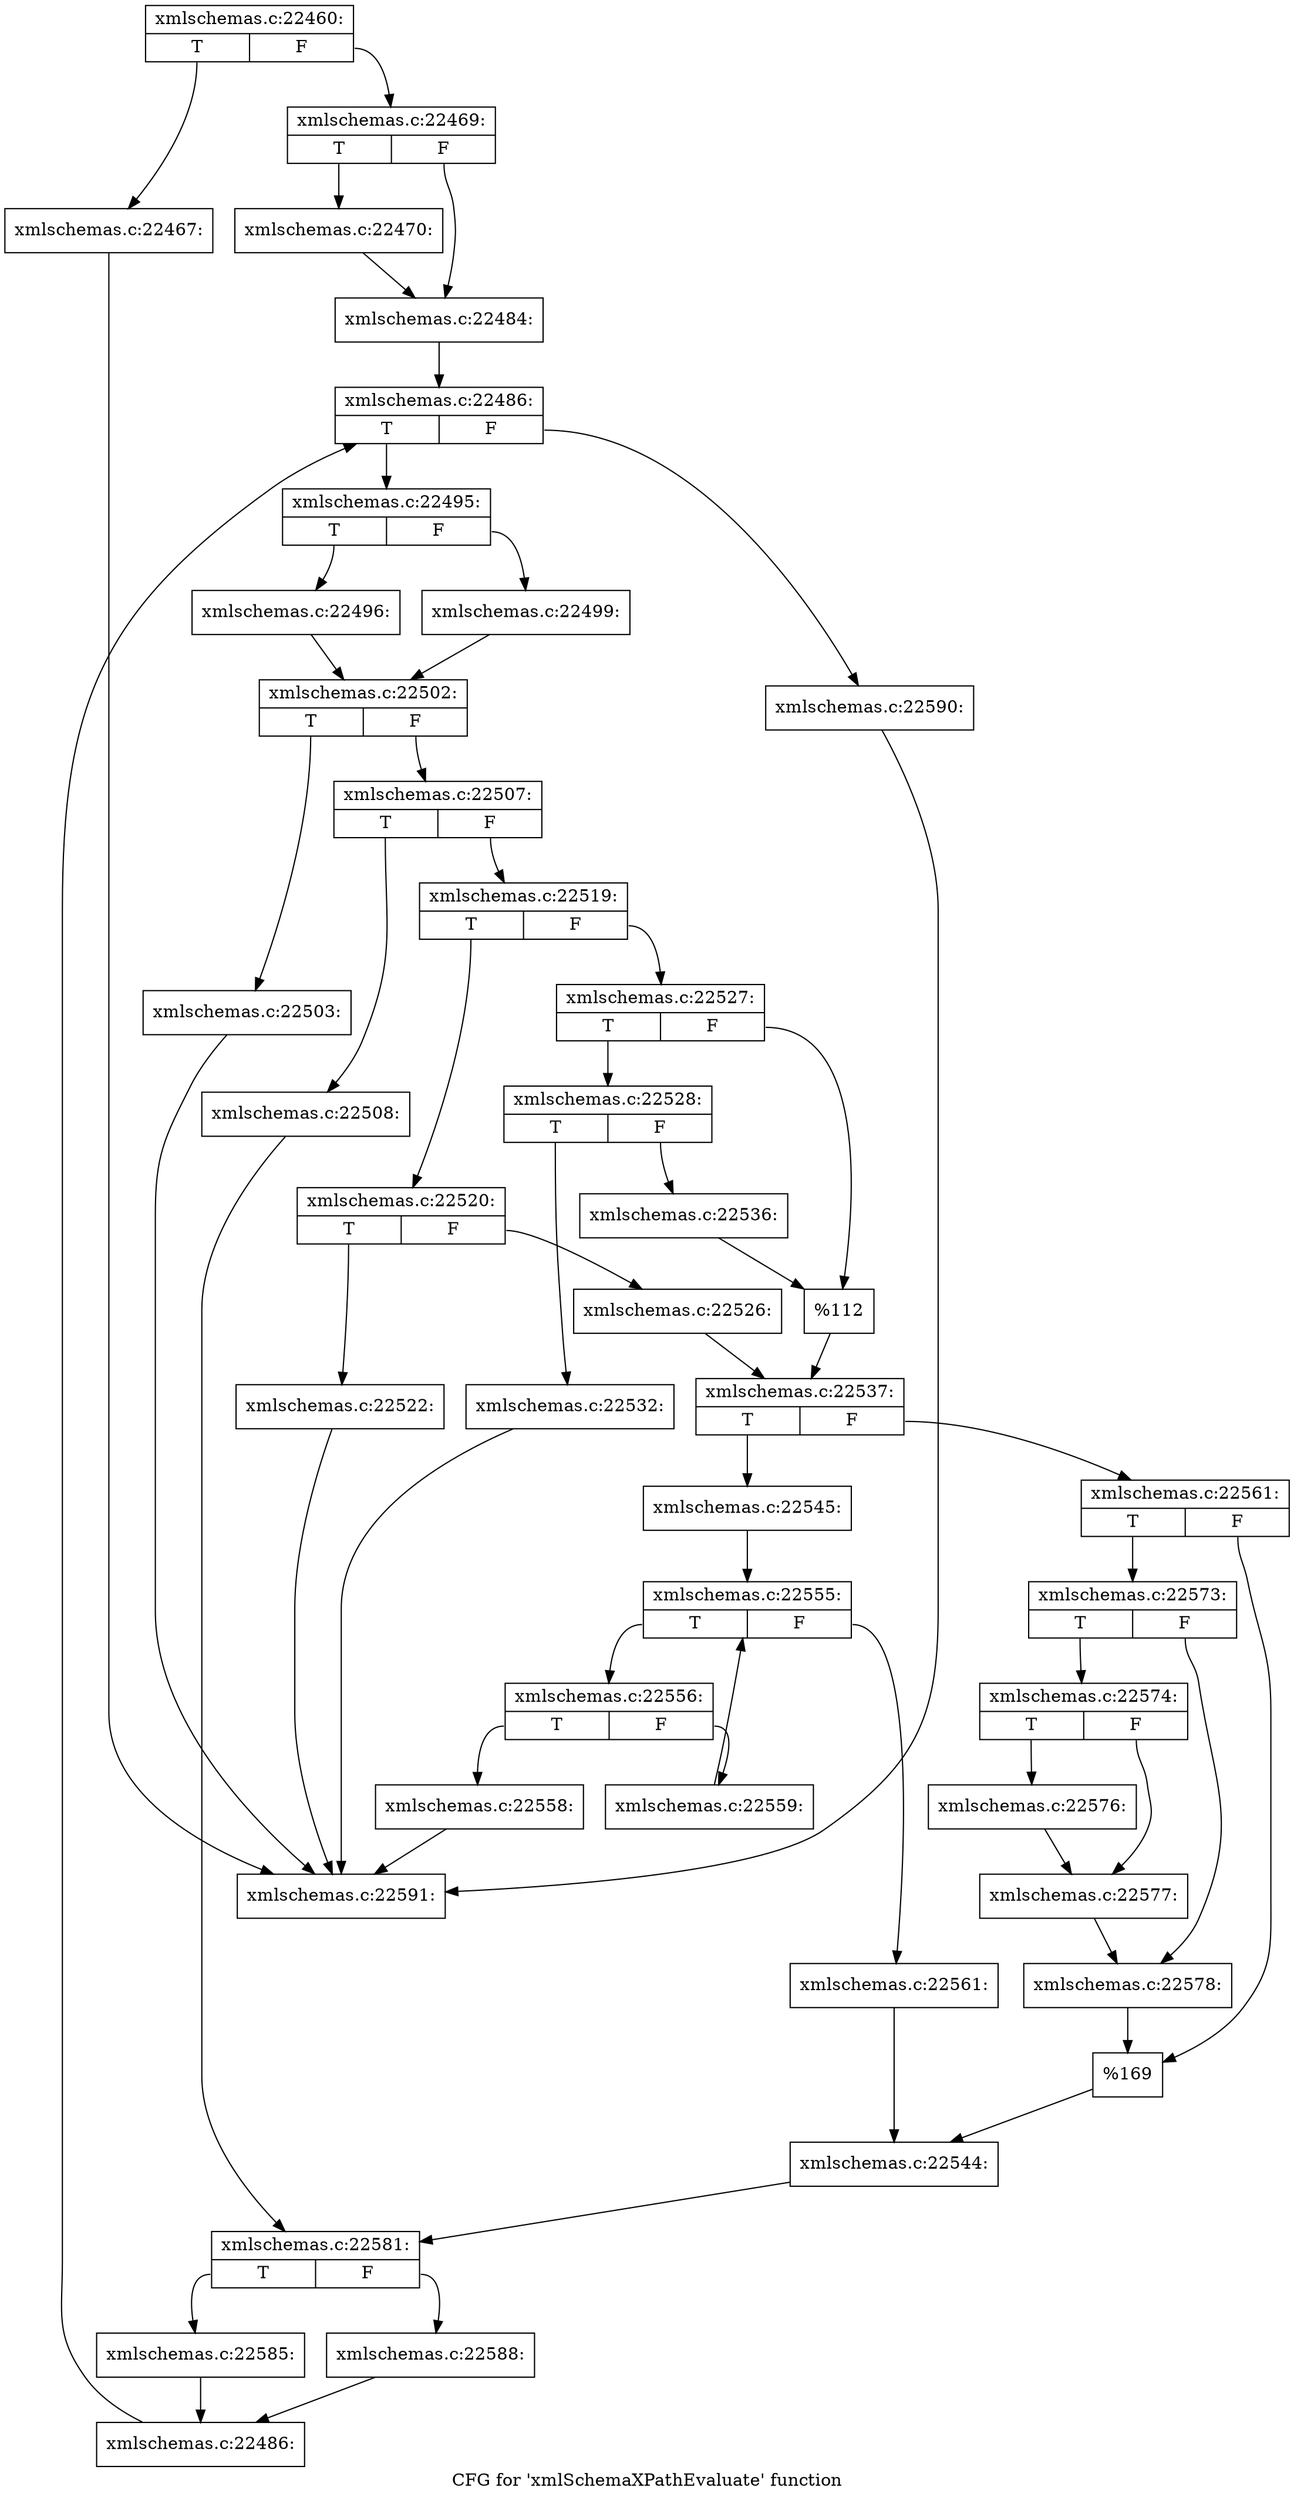 digraph "CFG for 'xmlSchemaXPathEvaluate' function" {
	label="CFG for 'xmlSchemaXPathEvaluate' function";

	Node0x553b110 [shape=record,label="{xmlschemas.c:22460:|{<s0>T|<s1>F}}"];
	Node0x553b110:s0 -> Node0x5543750;
	Node0x553b110:s1 -> Node0x55437a0;
	Node0x5543750 [shape=record,label="{xmlschemas.c:22467:}"];
	Node0x5543750 -> Node0x54d9b30;
	Node0x55437a0 [shape=record,label="{xmlschemas.c:22469:|{<s0>T|<s1>F}}"];
	Node0x55437a0:s0 -> Node0x5543d60;
	Node0x55437a0:s1 -> Node0x5543db0;
	Node0x5543d60 [shape=record,label="{xmlschemas.c:22470:}"];
	Node0x5543d60 -> Node0x5543db0;
	Node0x5543db0 [shape=record,label="{xmlschemas.c:22484:}"];
	Node0x5543db0 -> Node0x5544690;
	Node0x5544690 [shape=record,label="{xmlschemas.c:22486:|{<s0>T|<s1>F}}"];
	Node0x5544690:s0 -> Node0x5544ab0;
	Node0x5544690:s1 -> Node0x55448b0;
	Node0x5544ab0 [shape=record,label="{xmlschemas.c:22495:|{<s0>T|<s1>F}}"];
	Node0x5544ab0:s0 -> Node0x5544ca0;
	Node0x5544ab0:s1 -> Node0x5544d40;
	Node0x5544ca0 [shape=record,label="{xmlschemas.c:22496:}"];
	Node0x5544ca0 -> Node0x5544cf0;
	Node0x5544d40 [shape=record,label="{xmlschemas.c:22499:}"];
	Node0x5544d40 -> Node0x5544cf0;
	Node0x5544cf0 [shape=record,label="{xmlschemas.c:22502:|{<s0>T|<s1>F}}"];
	Node0x5544cf0:s0 -> Node0x5545860;
	Node0x5544cf0:s1 -> Node0x5546d70;
	Node0x5545860 [shape=record,label="{xmlschemas.c:22503:}"];
	Node0x5545860 -> Node0x54d9b30;
	Node0x5546d70 [shape=record,label="{xmlschemas.c:22507:|{<s0>T|<s1>F}}"];
	Node0x5546d70:s0 -> Node0x55475d0;
	Node0x5546d70:s1 -> Node0x5547620;
	Node0x55475d0 [shape=record,label="{xmlschemas.c:22508:}"];
	Node0x55475d0 -> Node0x55477e0;
	Node0x5547620 [shape=record,label="{xmlschemas.c:22519:|{<s0>T|<s1>F}}"];
	Node0x5547620:s0 -> Node0x5545950;
	Node0x5547620:s1 -> Node0x5545730;
	Node0x5545950 [shape=record,label="{xmlschemas.c:22520:|{<s0>T|<s1>F}}"];
	Node0x5545950:s0 -> Node0x5548880;
	Node0x5545950:s1 -> Node0x55488d0;
	Node0x5548880 [shape=record,label="{xmlschemas.c:22522:}"];
	Node0x5548880 -> Node0x54d9b30;
	Node0x55488d0 [shape=record,label="{xmlschemas.c:22526:}"];
	Node0x55488d0 -> Node0x55459a0;
	Node0x5545730 [shape=record,label="{xmlschemas.c:22527:|{<s0>T|<s1>F}}"];
	Node0x5545730:s0 -> Node0x55495c0;
	Node0x5545730:s1 -> Node0x5549610;
	Node0x55495c0 [shape=record,label="{xmlschemas.c:22528:|{<s0>T|<s1>F}}"];
	Node0x55495c0:s0 -> Node0x554a840;
	Node0x55495c0:s1 -> Node0x554a890;
	Node0x554a840 [shape=record,label="{xmlschemas.c:22532:}"];
	Node0x554a840 -> Node0x54d9b30;
	Node0x554a890 [shape=record,label="{xmlschemas.c:22536:}"];
	Node0x554a890 -> Node0x5549610;
	Node0x5549610 [shape=record,label="{%112}"];
	Node0x5549610 -> Node0x55459a0;
	Node0x55459a0 [shape=record,label="{xmlschemas.c:22537:|{<s0>T|<s1>F}}"];
	Node0x55459a0:s0 -> Node0x554bae0;
	Node0x55459a0:s1 -> Node0x554bb80;
	Node0x554bae0 [shape=record,label="{xmlschemas.c:22545:}"];
	Node0x554bae0 -> Node0x554c8a0;
	Node0x554c8a0 [shape=record,label="{xmlschemas.c:22555:|{<s0>T|<s1>F}}"];
	Node0x554c8a0:s0 -> Node0x554cc90;
	Node0x554c8a0:s1 -> Node0x554cac0;
	Node0x554cc90 [shape=record,label="{xmlschemas.c:22556:|{<s0>T|<s1>F}}"];
	Node0x554cc90:s0 -> Node0x554ce50;
	Node0x554cc90:s1 -> Node0x554cea0;
	Node0x554ce50 [shape=record,label="{xmlschemas.c:22558:}"];
	Node0x554ce50 -> Node0x54d9b30;
	Node0x554cea0 [shape=record,label="{xmlschemas.c:22559:}"];
	Node0x554cea0 -> Node0x554c8a0;
	Node0x554cac0 [shape=record,label="{xmlschemas.c:22561:}"];
	Node0x554cac0 -> Node0x554bb30;
	Node0x554bb80 [shape=record,label="{xmlschemas.c:22561:|{<s0>T|<s1>F}}"];
	Node0x554bb80:s0 -> Node0x554da20;
	Node0x554bb80:s1 -> Node0x554da70;
	Node0x554da20 [shape=record,label="{xmlschemas.c:22573:|{<s0>T|<s1>F}}"];
	Node0x554da20:s0 -> Node0x554df60;
	Node0x554da20:s1 -> Node0x554dfb0;
	Node0x554df60 [shape=record,label="{xmlschemas.c:22574:|{<s0>T|<s1>F}}"];
	Node0x554df60:s0 -> Node0x554e310;
	Node0x554df60:s1 -> Node0x554e360;
	Node0x554e310 [shape=record,label="{xmlschemas.c:22576:}"];
	Node0x554e310 -> Node0x554e360;
	Node0x554e360 [shape=record,label="{xmlschemas.c:22577:}"];
	Node0x554e360 -> Node0x554dfb0;
	Node0x554dfb0 [shape=record,label="{xmlschemas.c:22578:}"];
	Node0x554dfb0 -> Node0x554da70;
	Node0x554da70 [shape=record,label="{%169}"];
	Node0x554da70 -> Node0x554bb30;
	Node0x554bb30 [shape=record,label="{xmlschemas.c:22544:}"];
	Node0x554bb30 -> Node0x55477e0;
	Node0x55477e0 [shape=record,label="{xmlschemas.c:22581:|{<s0>T|<s1>F}}"];
	Node0x55477e0:s0 -> Node0x554f2d0;
	Node0x55477e0:s1 -> Node0x554f370;
	Node0x554f2d0 [shape=record,label="{xmlschemas.c:22585:}"];
	Node0x554f2d0 -> Node0x554f320;
	Node0x554f370 [shape=record,label="{xmlschemas.c:22588:}"];
	Node0x554f370 -> Node0x554f320;
	Node0x554f320 [shape=record,label="{xmlschemas.c:22486:}"];
	Node0x554f320 -> Node0x5544690;
	Node0x55448b0 [shape=record,label="{xmlschemas.c:22590:}"];
	Node0x55448b0 -> Node0x54d9b30;
	Node0x54d9b30 [shape=record,label="{xmlschemas.c:22591:}"];
}
